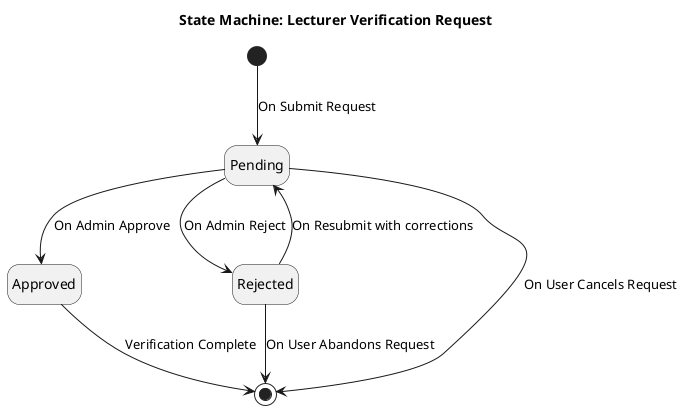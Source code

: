 ' File Path: /docs/srs/diagrams/state-machines/lecturer-verification-state-machine.puml
@startuml
title "State Machine: Lecturer Verification Request"
hide empty description

[*] --> Pending : On Submit Request

state Pending
state Approved
state Rejected

Pending --> Approved : On Admin Approve
Pending --> Rejected : On Admin Reject
Pending --> [*] : On User Cancels Request

Rejected --> Pending : On Resubmit with corrections
Rejected --> [*] : On User Abandons Request

Approved --> [*] : Verification Complete

@enduml